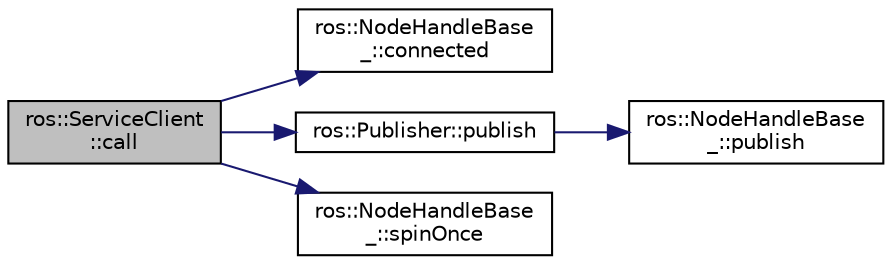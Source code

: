 digraph "ros::ServiceClient::call"
{
  edge [fontname="Helvetica",fontsize="10",labelfontname="Helvetica",labelfontsize="10"];
  node [fontname="Helvetica",fontsize="10",shape=record];
  rankdir="LR";
  Node1 [label="ros::ServiceClient\l::call",height=0.2,width=0.4,color="black", fillcolor="grey75", style="filled" fontcolor="black"];
  Node1 -> Node2 [color="midnightblue",fontsize="10",style="solid",fontname="Helvetica"];
  Node2 [label="ros::NodeHandleBase\l_::connected",height=0.2,width=0.4,color="black", fillcolor="white", style="filled",URL="$classros_1_1_node_handle_base__.html#a5cc43b2f731d3365393d8d892e9fa373"];
  Node1 -> Node3 [color="midnightblue",fontsize="10",style="solid",fontname="Helvetica"];
  Node3 [label="ros::Publisher::publish",height=0.2,width=0.4,color="black", fillcolor="white", style="filled",URL="$classros_1_1_publisher.html#aac8e3ae3a334e5ec18a7e0186dc9d4a1"];
  Node3 -> Node4 [color="midnightblue",fontsize="10",style="solid",fontname="Helvetica"];
  Node4 [label="ros::NodeHandleBase\l_::publish",height=0.2,width=0.4,color="black", fillcolor="white", style="filled",URL="$classros_1_1_node_handle_base__.html#a078b6c706059c41cc778e56df8a3939a"];
  Node1 -> Node5 [color="midnightblue",fontsize="10",style="solid",fontname="Helvetica"];
  Node5 [label="ros::NodeHandleBase\l_::spinOnce",height=0.2,width=0.4,color="black", fillcolor="white", style="filled",URL="$classros_1_1_node_handle_base__.html#a66dcd31f1a808ff7000582a475b9a5ff"];
}
